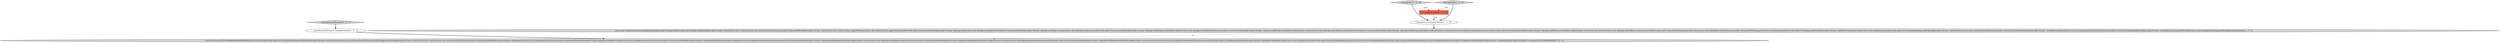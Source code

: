 digraph {
1 [style = filled, label = "Stat stat@@@2@@@['1', '1', '0']", fillcolor = tomato, shape = box image = "AAA0AAABBB1BBB"];
7 [style = filled, label = "return new ProtectACLCreateModeStatPathAndBytesable<String>(){@Override public ACLCreateModeBackgroundPathAndBytesable<String> withProtection(){return this.withProtection()}@Override public BackgroundPathAndBytesable<String> withACL(List<ACL> aclList){return this.withACL(aclList)}@Override public ErrorListenerPathAndBytesable<String> inBackground(){return this.inBackground()}@Override public ErrorListenerPathAndBytesable<String> inBackground(Object context){return this.inBackground(context)}@Override public ErrorListenerPathAndBytesable<String> inBackground(BackgroundCallback callback){return this.inBackground(callback)}@Override public ErrorListenerPathAndBytesable<String> inBackground(BackgroundCallback callback,Object context){return this.inBackground(callback,context)}@Override public ErrorListenerPathAndBytesable<String> inBackground(BackgroundCallback callback,Executor executor){return this.inBackground(callback,executor)}@Override public ErrorListenerPathAndBytesable<String> inBackground(BackgroundCallback callback,Object context,Executor executor){return this.inBackground(callback,context,executor)}@Override public ACLBackgroundPathAndBytesable<String> withMode(CreateMode mode){return this.withMode(mode)}@Override public String forPath(String path,byte(( data){return this.forPath(path,data)}@Override public String forPath(String path){return this.forPath(path)}@Override public ACLBackgroundPathAndBytesable<String> storingStatIn(Stat stat){storingStat = statreturn this}}@@@4@@@['0', '0', '1']", fillcolor = lightgray, shape = ellipse image = "AAA0AAABBB3BBB"];
0 [style = filled, label = "return new CreateProtectACLCreateModePathAndBytesable<String>(){@Override public BackgroundPathAndBytesable<String> withACL(List<ACL> aclList){return this.withACL(aclList)}@Override public BackgroundPathAndBytesable<String> withACL(List<ACL> aclList,boolean applyToParents){return this.withACL(aclList,applyToParents)}@Override public ErrorListenerPathAndBytesable<String> inBackground(){return this.inBackground()}@Override public ErrorListenerPathAndBytesable<String> inBackground(Object context){return this.inBackground(context)}@Override public ErrorListenerPathAndBytesable<String> inBackground(BackgroundCallback callback){return this.inBackground(callback)}@Override public ErrorListenerPathAndBytesable<String> inBackground(BackgroundCallback callback,Object context){return this.inBackground(callback,context)}@Override public ErrorListenerPathAndBytesable<String> inBackground(BackgroundCallback callback,Executor executor){return this.inBackground(callback,executor)}@Override public ErrorListenerPathAndBytesable<String> inBackground(BackgroundCallback callback,Object context,Executor executor){return this.inBackground(callback,context,executor)}@Override public String forPath(String path,byte(( data){return this.forPath(path,data)}@Override public String forPath(String path){return this.forPath(path)}@Override public ACLBackgroundPathAndBytesable<String> withMode(CreateMode mode){return this.withMode(mode)}@Override public ACLCreateModeBackgroundPathAndBytesable<String> withProtection(){return this.withProtection()}@Override public ProtectACLCreateModePathAndBytesable<String> creatingParentsIfNeeded(){return this.creatingParentsIfNeeded()}@Override public ProtectACLCreateModePathAndBytesable<String> creatingParentContainersIfNeeded(){return this.creatingParentContainersIfNeeded()}}@@@4@@@['1', '1', '0']", fillcolor = lightgray, shape = ellipse image = "AAA0AAABBB1BBB"];
3 [style = filled, label = "storingStatIn['1', '0', '0']", fillcolor = lightgray, shape = diamond image = "AAA0AAABBB1BBB"];
2 [style = filled, label = "storingStat = stat@@@3@@@['1', '1', '0']", fillcolor = white, shape = ellipse image = "AAA0AAABBB1BBB"];
4 [style = filled, label = "storingStatIn['0', '1', '0']", fillcolor = lightgray, shape = diamond image = "AAA0AAABBB2BBB"];
5 [style = filled, label = "creatingParentsIfNeeded['0', '0', '1']", fillcolor = lightgray, shape = diamond image = "AAA0AAABBB3BBB"];
6 [style = filled, label = "createParentsIfNeeded = true@@@3@@@['0', '0', '1']", fillcolor = white, shape = ellipse image = "AAA0AAABBB3BBB"];
1->2 [style = solid, label="stat"];
2->0 [style = bold, label=""];
0->7 [style = dashed, label="0"];
6->7 [style = bold, label=""];
4->1 [style = dotted, label="true"];
3->1 [style = dotted, label="true"];
3->2 [style = bold, label=""];
5->6 [style = bold, label=""];
4->2 [style = bold, label=""];
}
